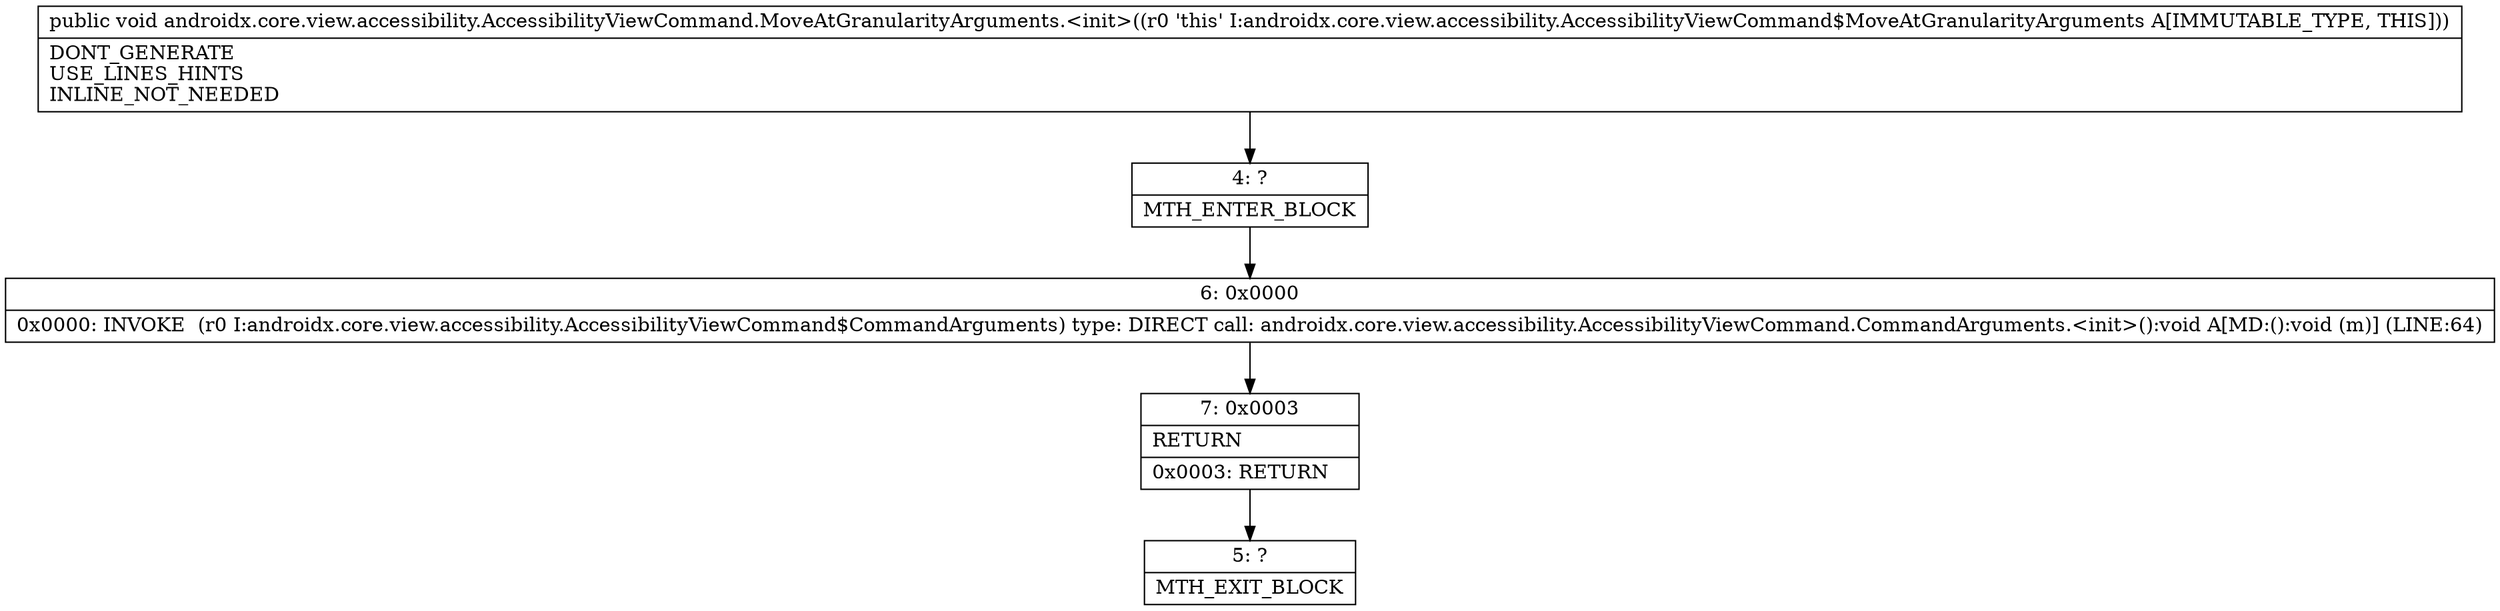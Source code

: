 digraph "CFG forandroidx.core.view.accessibility.AccessibilityViewCommand.MoveAtGranularityArguments.\<init\>()V" {
Node_4 [shape=record,label="{4\:\ ?|MTH_ENTER_BLOCK\l}"];
Node_6 [shape=record,label="{6\:\ 0x0000|0x0000: INVOKE  (r0 I:androidx.core.view.accessibility.AccessibilityViewCommand$CommandArguments) type: DIRECT call: androidx.core.view.accessibility.AccessibilityViewCommand.CommandArguments.\<init\>():void A[MD:():void (m)] (LINE:64)\l}"];
Node_7 [shape=record,label="{7\:\ 0x0003|RETURN\l|0x0003: RETURN   \l}"];
Node_5 [shape=record,label="{5\:\ ?|MTH_EXIT_BLOCK\l}"];
MethodNode[shape=record,label="{public void androidx.core.view.accessibility.AccessibilityViewCommand.MoveAtGranularityArguments.\<init\>((r0 'this' I:androidx.core.view.accessibility.AccessibilityViewCommand$MoveAtGranularityArguments A[IMMUTABLE_TYPE, THIS]))  | DONT_GENERATE\lUSE_LINES_HINTS\lINLINE_NOT_NEEDED\l}"];
MethodNode -> Node_4;Node_4 -> Node_6;
Node_6 -> Node_7;
Node_7 -> Node_5;
}

